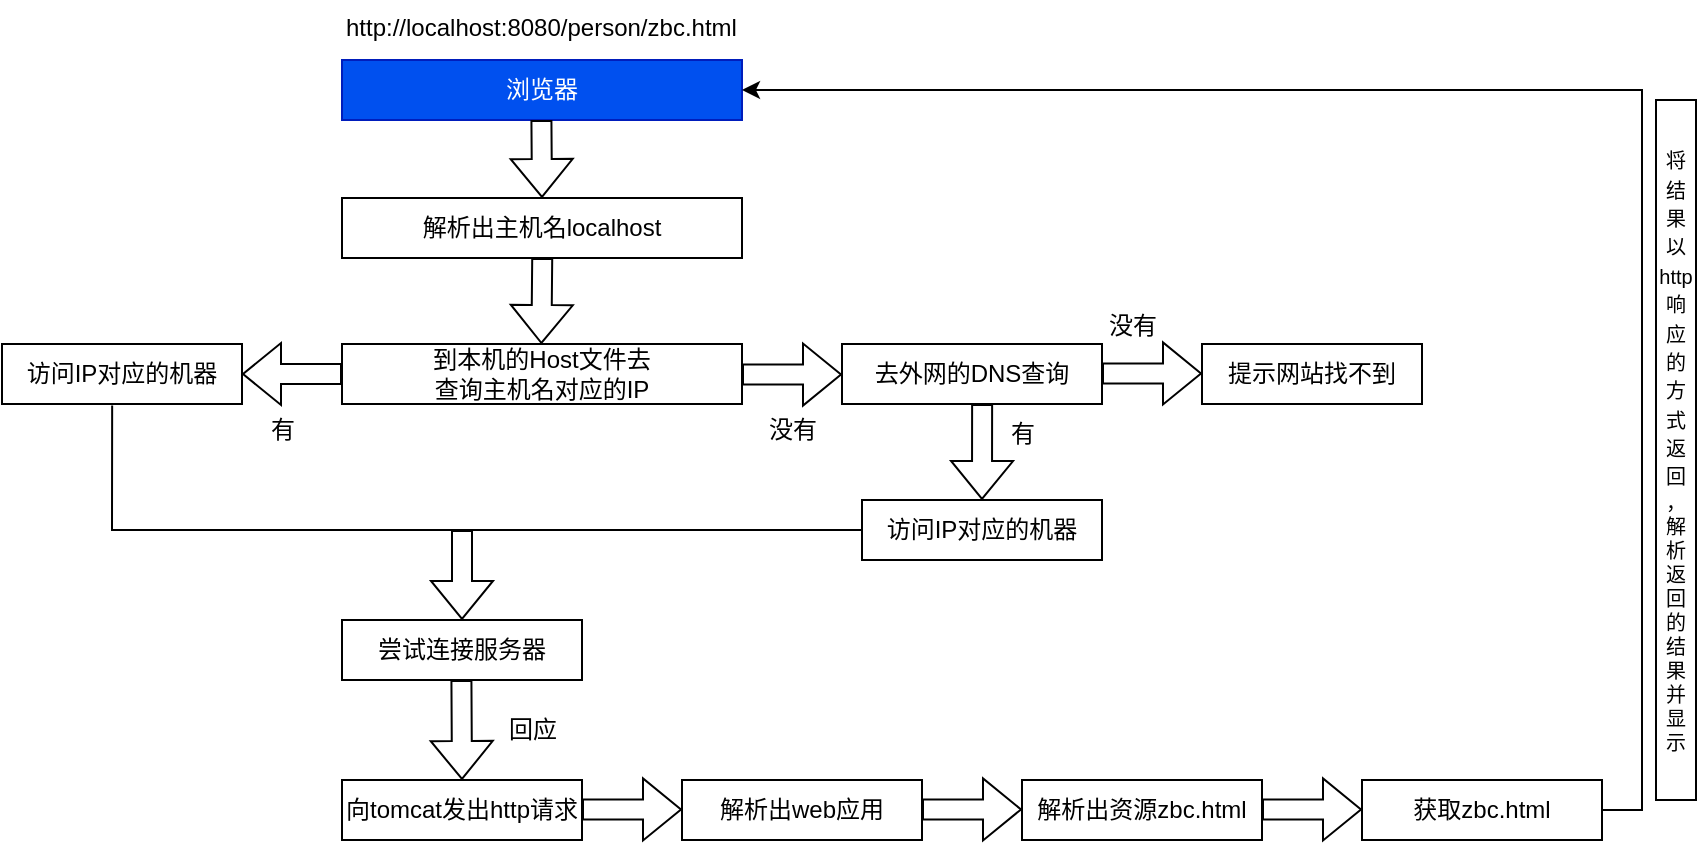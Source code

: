 <mxfile version="24.8.6">
  <diagram name="第 1 页" id="Z3rtG_Gq0NtA4xSLIzVl">
    <mxGraphModel dx="1430" dy="354" grid="1" gridSize="10" guides="1" tooltips="1" connect="1" arrows="1" fold="1" page="1" pageScale="1" pageWidth="827" pageHeight="1169" math="0" shadow="0">
      <root>
        <mxCell id="0" />
        <mxCell id="1" parent="0" />
        <mxCell id="M6bnqnPYJq47VMzDSZT7-1" value="浏览器" style="rounded=0;whiteSpace=wrap;html=1;fillColor=#0050ef;fontColor=#ffffff;strokeColor=#001DBC;" vertex="1" parent="1">
          <mxGeometry x="150" y="70" width="200" height="30" as="geometry" />
        </mxCell>
        <UserObject label="http://localhost:8080/person/zbc.html" link="http://localhost:8080/person/zbc.html" id="M6bnqnPYJq47VMzDSZT7-8">
          <mxCell style="text;whiteSpace=wrap;html=1;" vertex="1" parent="1">
            <mxGeometry x="150" y="40" width="230" height="40" as="geometry" />
          </mxCell>
        </UserObject>
        <mxCell id="M6bnqnPYJq47VMzDSZT7-9" value="" style="shape=flexArrow;endArrow=classic;html=1;rounded=0;exitX=0.477;exitY=1.088;exitDx=0;exitDy=0;exitPerimeter=0;entryX=0.5;entryY=0;entryDx=0;entryDy=0;" edge="1" parent="1" target="M6bnqnPYJq47VMzDSZT7-11">
          <mxGeometry width="50" height="50" relative="1" as="geometry">
            <mxPoint x="249.71" y="100.0" as="sourcePoint" />
            <mxPoint x="249.71" y="140.83" as="targetPoint" />
          </mxGeometry>
        </mxCell>
        <mxCell id="M6bnqnPYJq47VMzDSZT7-11" value="解析出主机名localhost" style="rounded=0;whiteSpace=wrap;html=1;" vertex="1" parent="1">
          <mxGeometry x="150" y="139" width="200" height="30" as="geometry" />
        </mxCell>
        <mxCell id="M6bnqnPYJq47VMzDSZT7-13" value="到本机的Host文件去&lt;div&gt;查询主机名对应的IP&lt;/div&gt;" style="rounded=0;whiteSpace=wrap;html=1;" vertex="1" parent="1">
          <mxGeometry x="150" y="212" width="200" height="30" as="geometry" />
        </mxCell>
        <mxCell id="M6bnqnPYJq47VMzDSZT7-15" value="" style="shape=flexArrow;endArrow=classic;html=1;rounded=0;exitX=0.477;exitY=1.088;exitDx=0;exitDy=0;exitPerimeter=0;entryX=0.477;entryY=0.061;entryDx=0;entryDy=0;entryPerimeter=0;" edge="1" parent="1">
          <mxGeometry width="50" height="50" relative="1" as="geometry">
            <mxPoint x="250.11" y="169" as="sourcePoint" />
            <mxPoint x="249.71" y="212" as="targetPoint" />
          </mxGeometry>
        </mxCell>
        <mxCell id="M6bnqnPYJq47VMzDSZT7-18" value="" style="shape=flexArrow;endArrow=classic;html=1;rounded=0;exitX=0;exitY=0.5;exitDx=0;exitDy=0;" edge="1" parent="1" source="M6bnqnPYJq47VMzDSZT7-13">
          <mxGeometry width="50" height="50" relative="1" as="geometry">
            <mxPoint x="101.543" y="248.5" as="sourcePoint" />
            <mxPoint x="100" y="227" as="targetPoint" />
          </mxGeometry>
        </mxCell>
        <mxCell id="M6bnqnPYJq47VMzDSZT7-19" value="有" style="text;html=1;align=center;verticalAlign=middle;resizable=0;points=[];autosize=1;strokeColor=none;fillColor=none;" vertex="1" parent="1">
          <mxGeometry x="100" y="240" width="40" height="30" as="geometry" />
        </mxCell>
        <mxCell id="M6bnqnPYJq47VMzDSZT7-20" value="访问IP对应的机器" style="rounded=0;whiteSpace=wrap;html=1;" vertex="1" parent="1">
          <mxGeometry x="-20" y="212" width="120" height="30" as="geometry" />
        </mxCell>
        <mxCell id="M6bnqnPYJq47VMzDSZT7-21" value="" style="shape=flexArrow;endArrow=classic;html=1;rounded=0;exitX=0;exitY=0.5;exitDx=0;exitDy=0;" edge="1" parent="1">
          <mxGeometry width="50" height="50" relative="1" as="geometry">
            <mxPoint x="350" y="227.281" as="sourcePoint" />
            <mxPoint x="400" y="227.281" as="targetPoint" />
          </mxGeometry>
        </mxCell>
        <mxCell id="M6bnqnPYJq47VMzDSZT7-22" value="去外网的DNS查询" style="rounded=0;whiteSpace=wrap;html=1;" vertex="1" parent="1">
          <mxGeometry x="400" y="212" width="130" height="30" as="geometry" />
        </mxCell>
        <mxCell id="M6bnqnPYJq47VMzDSZT7-23" value="没有" style="text;html=1;align=center;verticalAlign=middle;resizable=0;points=[];autosize=1;strokeColor=none;fillColor=none;" vertex="1" parent="1">
          <mxGeometry x="350" y="240" width="50" height="30" as="geometry" />
        </mxCell>
        <mxCell id="M6bnqnPYJq47VMzDSZT7-24" value="" style="shape=flexArrow;endArrow=classic;html=1;rounded=0;exitX=0;exitY=0.5;exitDx=0;exitDy=0;" edge="1" parent="1">
          <mxGeometry width="50" height="50" relative="1" as="geometry">
            <mxPoint x="530" y="226.711" as="sourcePoint" />
            <mxPoint x="580" y="226.711" as="targetPoint" />
          </mxGeometry>
        </mxCell>
        <mxCell id="M6bnqnPYJq47VMzDSZT7-25" value="没有" style="text;html=1;align=center;verticalAlign=middle;resizable=0;points=[];autosize=1;strokeColor=none;fillColor=none;" vertex="1" parent="1">
          <mxGeometry x="520" y="188" width="50" height="30" as="geometry" />
        </mxCell>
        <mxCell id="M6bnqnPYJq47VMzDSZT7-26" value="提示网站找不到" style="rounded=0;whiteSpace=wrap;html=1;" vertex="1" parent="1">
          <mxGeometry x="580" y="212" width="110" height="30" as="geometry" />
        </mxCell>
        <mxCell id="M6bnqnPYJq47VMzDSZT7-27" value="" style="shape=flexArrow;endArrow=classic;html=1;rounded=0;exitX=0.562;exitY=1.072;exitDx=0;exitDy=0;exitPerimeter=0;" edge="1" parent="1">
          <mxGeometry width="50" height="50" relative="1" as="geometry">
            <mxPoint x="470.06" y="242.0" as="sourcePoint" />
            <mxPoint x="470" y="290" as="targetPoint" />
          </mxGeometry>
        </mxCell>
        <mxCell id="M6bnqnPYJq47VMzDSZT7-29" value="有" style="text;html=1;align=center;verticalAlign=middle;resizable=0;points=[];autosize=1;strokeColor=none;fillColor=none;" vertex="1" parent="1">
          <mxGeometry x="470" y="242" width="40" height="30" as="geometry" />
        </mxCell>
        <mxCell id="M6bnqnPYJq47VMzDSZT7-31" value="访问IP对应的机器" style="rounded=0;whiteSpace=wrap;html=1;" vertex="1" parent="1">
          <mxGeometry x="410" y="290" width="120" height="30" as="geometry" />
        </mxCell>
        <mxCell id="M6bnqnPYJq47VMzDSZT7-32" value="" style="endArrow=none;html=1;rounded=0;exitX=0;exitY=0.5;exitDx=0;exitDy=0;entryX=0.459;entryY=1.026;entryDx=0;entryDy=0;entryPerimeter=0;" edge="1" parent="1" source="M6bnqnPYJq47VMzDSZT7-31" target="M6bnqnPYJq47VMzDSZT7-20">
          <mxGeometry width="50" height="50" relative="1" as="geometry">
            <mxPoint x="-10" y="290" as="sourcePoint" />
            <mxPoint x="40" y="250" as="targetPoint" />
            <Array as="points">
              <mxPoint x="35" y="305" />
            </Array>
          </mxGeometry>
        </mxCell>
        <mxCell id="M6bnqnPYJq47VMzDSZT7-33" value="" style="shape=flexArrow;endArrow=classic;html=1;rounded=0;" edge="1" parent="1">
          <mxGeometry width="50" height="50" relative="1" as="geometry">
            <mxPoint x="210" y="305" as="sourcePoint" />
            <mxPoint x="210" y="350" as="targetPoint" />
          </mxGeometry>
        </mxCell>
        <mxCell id="M6bnqnPYJq47VMzDSZT7-34" value="尝试连接服务&lt;span data-darkreader-inline-color=&quot;&quot; data-darkreader-inline-bgcolor=&quot;&quot; style=&quot;background-color: initial; color: rgb(0, 0, 0); --darkreader-inline-bgcolor: initial; --darkreader-inline-color: #e8e6e3;&quot;&gt;器&lt;/span&gt;" style="rounded=0;whiteSpace=wrap;html=1;" vertex="1" parent="1">
          <mxGeometry x="150" y="350" width="120" height="30" as="geometry" />
        </mxCell>
        <mxCell id="M6bnqnPYJq47VMzDSZT7-35" value="" style="shape=flexArrow;endArrow=classic;html=1;rounded=0;entryX=0.5;entryY=0;entryDx=0;entryDy=0;" edge="1" parent="1" target="M6bnqnPYJq47VMzDSZT7-36">
          <mxGeometry width="50" height="50" relative="1" as="geometry">
            <mxPoint x="209.71" y="380" as="sourcePoint" />
            <mxPoint x="209.71" y="425" as="targetPoint" />
          </mxGeometry>
        </mxCell>
        <mxCell id="M6bnqnPYJq47VMzDSZT7-36" value="向tomcat发出http请求" style="rounded=0;whiteSpace=wrap;html=1;" vertex="1" parent="1">
          <mxGeometry x="150" y="430" width="120" height="30" as="geometry" />
        </mxCell>
        <mxCell id="M6bnqnPYJq47VMzDSZT7-37" value="回应" style="text;html=1;align=center;verticalAlign=middle;resizable=0;points=[];autosize=1;strokeColor=none;fillColor=none;" vertex="1" parent="1">
          <mxGeometry x="220" y="390" width="50" height="30" as="geometry" />
        </mxCell>
        <mxCell id="M6bnqnPYJq47VMzDSZT7-38" value="" style="shape=flexArrow;endArrow=classic;html=1;rounded=0;exitX=0;exitY=0.5;exitDx=0;exitDy=0;" edge="1" parent="1">
          <mxGeometry width="50" height="50" relative="1" as="geometry">
            <mxPoint x="270" y="444.711" as="sourcePoint" />
            <mxPoint x="320" y="444.711" as="targetPoint" />
          </mxGeometry>
        </mxCell>
        <mxCell id="M6bnqnPYJq47VMzDSZT7-39" value="解析出web应用" style="rounded=0;whiteSpace=wrap;html=1;" vertex="1" parent="1">
          <mxGeometry x="320" y="430" width="120" height="30" as="geometry" />
        </mxCell>
        <mxCell id="M6bnqnPYJq47VMzDSZT7-40" value="" style="shape=flexArrow;endArrow=classic;html=1;rounded=0;exitX=0;exitY=0.5;exitDx=0;exitDy=0;" edge="1" parent="1">
          <mxGeometry width="50" height="50" relative="1" as="geometry">
            <mxPoint x="440" y="444.711" as="sourcePoint" />
            <mxPoint x="490" y="444.711" as="targetPoint" />
          </mxGeometry>
        </mxCell>
        <mxCell id="M6bnqnPYJq47VMzDSZT7-41" value="解析出资源zbc.html" style="rounded=0;whiteSpace=wrap;html=1;" vertex="1" parent="1">
          <mxGeometry x="490" y="430" width="120" height="30" as="geometry" />
        </mxCell>
        <mxCell id="M6bnqnPYJq47VMzDSZT7-43" value="" style="shape=flexArrow;endArrow=classic;html=1;rounded=0;exitX=0;exitY=0.5;exitDx=0;exitDy=0;" edge="1" parent="1">
          <mxGeometry width="50" height="50" relative="1" as="geometry">
            <mxPoint x="610" y="444.711" as="sourcePoint" />
            <mxPoint x="660" y="444.711" as="targetPoint" />
          </mxGeometry>
        </mxCell>
        <mxCell id="M6bnqnPYJq47VMzDSZT7-45" style="edgeStyle=orthogonalEdgeStyle;rounded=0;orthogonalLoop=1;jettySize=auto;html=1;exitX=1;exitY=0.5;exitDx=0;exitDy=0;entryX=1;entryY=0.5;entryDx=0;entryDy=0;" edge="1" parent="1" source="M6bnqnPYJq47VMzDSZT7-44" target="M6bnqnPYJq47VMzDSZT7-1">
          <mxGeometry relative="1" as="geometry" />
        </mxCell>
        <mxCell id="M6bnqnPYJq47VMzDSZT7-44" value="获取zbc.html" style="rounded=0;whiteSpace=wrap;html=1;" vertex="1" parent="1">
          <mxGeometry x="660" y="430" width="120" height="30" as="geometry" />
        </mxCell>
        <mxCell id="M6bnqnPYJq47VMzDSZT7-46" value="&lt;font style=&quot;font-size: 10px;&quot;&gt;将结果以http响应的方式返回&lt;/font&gt;&lt;div style=&quot;font-size: 10px;&quot;&gt;&lt;font style=&quot;font-size: 10px;&quot;&gt;，&lt;/font&gt;&lt;/div&gt;&lt;div style=&quot;font-size: 10px;&quot;&gt;&lt;font style=&quot;font-size: 10px;&quot;&gt;解析返回的结果并显示&lt;/font&gt;&lt;/div&gt;" style="rounded=0;whiteSpace=wrap;html=1;direction=south;align=center;" vertex="1" parent="1">
          <mxGeometry x="807" y="90" width="20" height="350" as="geometry" />
        </mxCell>
      </root>
    </mxGraphModel>
  </diagram>
</mxfile>
